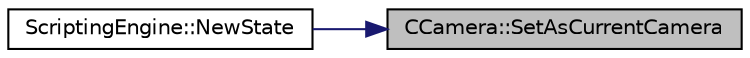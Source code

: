 digraph "CCamera::SetAsCurrentCamera"
{
 // LATEX_PDF_SIZE
  edge [fontname="Helvetica",fontsize="10",labelfontname="Helvetica",labelfontsize="10"];
  node [fontname="Helvetica",fontsize="10",shape=record];
  rankdir="RL";
  Node17 [label="CCamera::SetAsCurrentCamera",height=0.2,width=0.4,color="black", fillcolor="grey75", style="filled", fontcolor="black",tooltip="makes this component's camera the current one to be used by the engine and display the screen"];
  Node17 -> Node18 [dir="back",color="midnightblue",fontsize="10",style="solid",fontname="Helvetica"];
  Node18 [label="ScriptingEngine::NewState",height=0.2,width=0.4,color="black", fillcolor="white", style="filled",URL="$class_scripting_engine.html#a125a0c206da8e74b8f6664c4e523606a",tooltip="Sets up the engine with initial processes and variables and exposes engine functionality to lua."];
}
